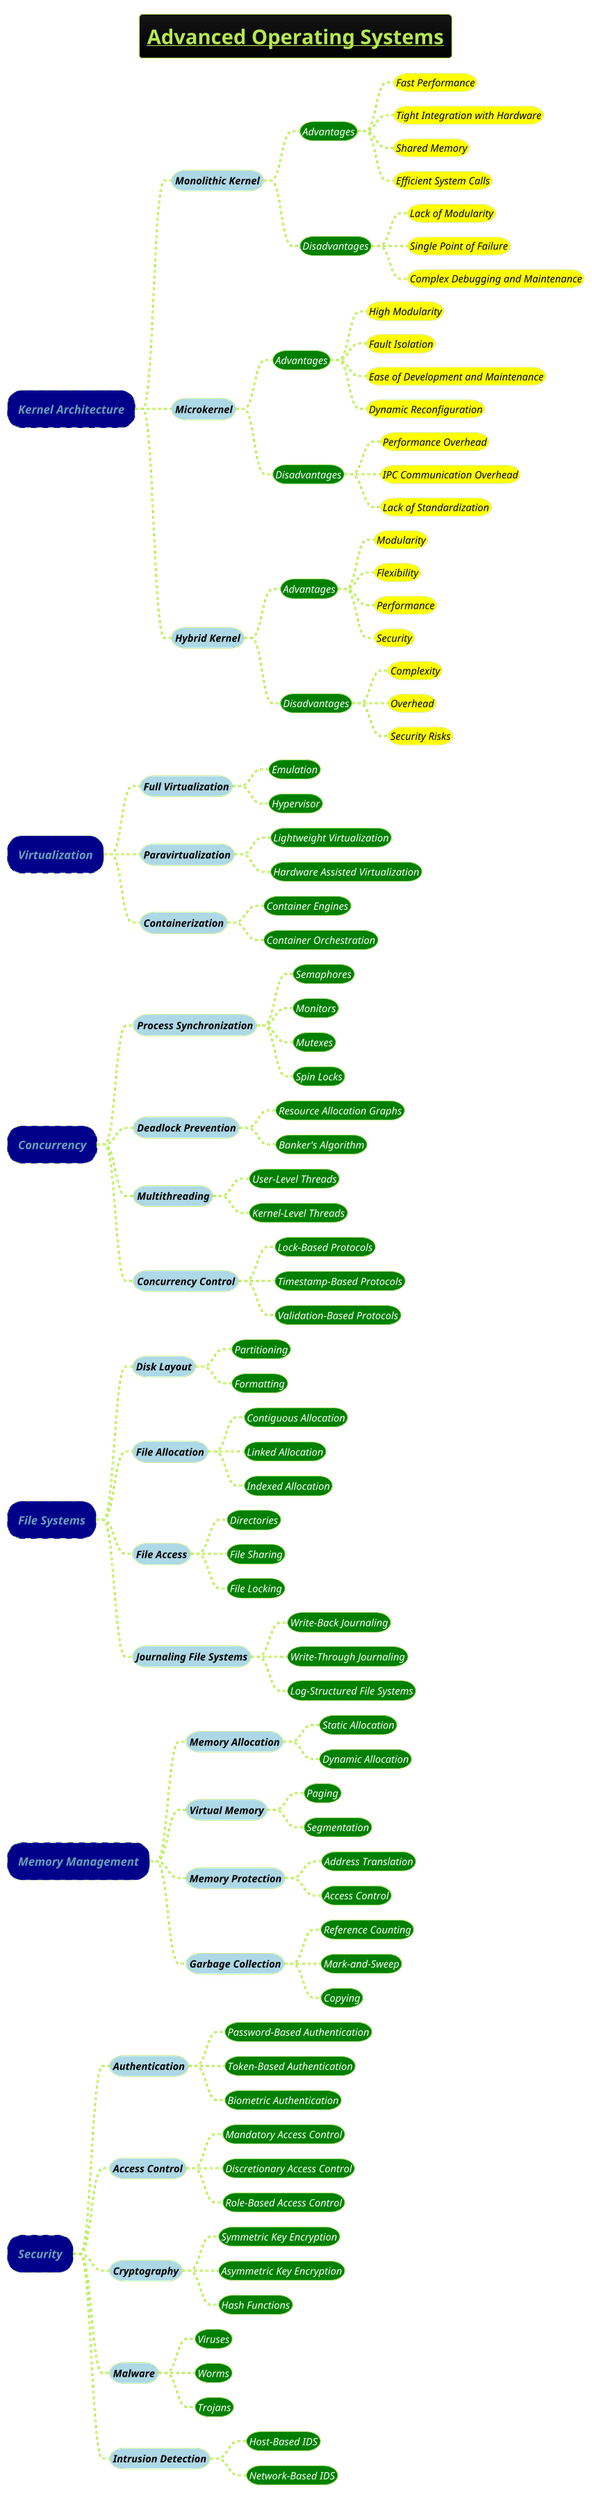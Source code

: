 @startmindmap
<style>
rootNode {
    LineStyle 8.0;3.0
    LineColor red
    BackgroundColor white
    LineThickness 1.0
    RoundCorner 0
    Shadowing 1.0
}
arrow {
    LineStyle 4
    LineThickness 1.0
    LineColor green
}
</style>
!theme hacker

title =__Advanced Operating Systems__

*[#darkblue] <i>Kernel Architecture
**[#lightblue] <color #black><i><size:14>Monolithic Kernel
***[#green] <color #white><i><size:14>Advantages
****[#yellow] <color #black><i><size:14>Fast Performance
****[#yellow] <color #black><i><size:14>Tight Integration with Hardware
****[#yellow] <color #black><i><size:14>Shared Memory
****[#yellow] <color #black><i><size:14>Efficient System Calls
***[#green] <color #white><i><size:14>Disadvantages
****[#yellow] <color #black><i><size:14>Lack of Modularity
****[#yellow] <color #black><i><size:14>Single Point of Failure
****[#yellow] <color #black><i><size:14>Complex Debugging and Maintenance
**[#lightblue] <color #black><i><size:14>Microkernel
***[#green] <color #white><i><size:14>Advantages
****[#yellow] <color #black><i><size:14>High Modularity
****[#yellow] <color #black><i><size:14>Fault Isolation
****[#yellow] <color #black><i><size:14>Ease of Development and Maintenance
****[#yellow] <color #black><i><size:14>Dynamic Reconfiguration
***[#green] <color #white><i><size:14>Disadvantages
****[#yellow] <color #black><i><size:14>Performance Overhead
****[#yellow] <color #black><i><size:14>IPC Communication Overhead
****[#yellow] <color #black><i><size:14>Lack of Standardization
**[#lightblue] <color #black><i><size:14>Hybrid Kernel
***[#green] <color #white><i><size:14>Advantages
****[#yellow] <color #black><i><size:14>Modularity
****[#yellow] <color #black><i><size:14>Flexibility
****[#yellow] <color #black><i><size:14>Performance
****[#yellow] <color #black><i><size:14>Security
***[#green] <color #white><i><size:14>Disadvantages
****[#yellow] <color #black><i><size:14>Complexity
****[#yellow] <color #black><i><size:14>Overhead
****[#yellow] <color #black><i><size:14>Security Risks
*[#darkblue] <i>Virtualization
**[#lightblue] <color #black><i><size:14>Full Virtualization
***[#green] <color #white><i><size:14>Emulation
***[#green] <color #white><i><size:14>Hypervisor
**[#lightblue] <color #black><i><size:14>Paravirtualization
***[#green] <color #white><i><size:14>Lightweight Virtualization
***[#green] <color #white><i><size:14>Hardware Assisted Virtualization
**[#lightblue] <color #black><i><size:14>Containerization
***[#green] <color #white><i><size:14>Container Engines
***[#green] <color #white><i><size:14>Container Orchestration
*[#darkblue] <i>Concurrency
**[#lightblue] <color #black><i><size:14>Process Synchronization
***[#green] <color #white><i><size:14>Semaphores
***[#green] <color #white><i><size:14>Monitors
***[#green] <color #white><i><size:14>Mutexes
***[#green] <color #white><i><size:14>Spin Locks
**[#lightblue] <color #black><i><size:14>Deadlock Prevention
***[#green] <color #white><i><size:14>Resource Allocation Graphs
***[#green] <color #white><i><size:14>Banker's Algorithm
**[#lightblue] <color #black><i><size:14>Multithreading
***[#green] <color #white><i><size:14>User-Level Threads
***[#green] <color #white><i><size:14>Kernel-Level Threads
**[#lightblue] <color #black><i><size:14>Concurrency Control
***[#green] <color #white><i><size:14>Lock-Based Protocols
***[#green] <color #white><i><size:14>Timestamp-Based Protocols
***[#green] <color #white><i><size:14>Validation-Based Protocols
*[#darkblue] <i>File Systems
**[#lightblue] <color #black><i><size:14>Disk Layout
***[#green] <color #white><i><size:14>Partitioning
***[#green] <color #white><i><size:14>Formatting
**[#lightblue] <color #black><i><size:14>File Allocation
***[#green] <color #white><i><size:14>Contiguous Allocation
***[#green] <color #white><i><size:14>Linked Allocation
***[#green] <color #white><i><size:14>Indexed Allocation
**[#lightblue] <color #black><i><size:14>File Access
***[#green] <color #white><i><size:14>Directories
***[#green] <color #white><i><size:14>File Sharing
***[#green] <color #white><i><size:14>File Locking
**[#lightblue] <color #black><i><size:14>Journaling File Systems
***[#green] <color #white><i><size:14>Write-Back Journaling
***[#green] <color #white><i><size:14>Write-Through Journaling
***[#green] <color #white><i><size:14>Log-Structured File Systems
*[#darkblue] <i>Memory Management
**[#lightblue] <color #black><i><size:14>Memory Allocation
***[#green] <color #white><i><size:14>Static Allocation
***[#green] <color #white><i><size:14>Dynamic Allocation
**[#lightblue] <color #black><i><size:14>Virtual Memory
***[#green] <color #white><i><size:14>Paging
***[#green] <color #white><i><size:14>Segmentation
**[#lightblue] <color #black><i><size:14>Memory Protection
***[#green] <color #white><i><size:14>Address Translation
***[#green] <color #white><i><size:14>Access Control
**[#lightblue] <color #black><i><size:14>Garbage Collection
***[#green] <color #white><i><size:14>Reference Counting
***[#green] <color #white><i><size:14>Mark-and-Sweep
***[#green] <color #white><i><size:14>Copying
*[#darkblue] <i>Security
**[#lightblue] <color #black><i><size:14>Authentication
***[#green] <color #white><i><size:14>Password-Based Authentication
***[#green] <color #white><i><size:14>Token-Based Authentication
***[#green] <color #white><i><size:14>Biometric Authentication
**[#lightblue] <color #black><i><size:14>Access Control
***[#green] <color #white><i><size:14>Mandatory Access Control
***[#green] <color #white><i><size:14>Discretionary Access Control
***[#green] <color #white><i><size:14>Role-Based Access Control
**[#lightblue] <color #black><i><size:14>Cryptography
***[#green] <color #white><i><size:14>Symmetric Key Encryption
***[#green] <color #white><i><size:14>Asymmetric Key Encryption
***[#green] <color #white><i><size:14>Hash Functions
**[#lightblue] <color #black><i><size:14>Malware
***[#green] <color #white><i><size:14>Viruses
***[#green] <color #white><i><size:14>Worms
***[#green] <color #white><i><size:14>Trojans
**[#lightblue] <color #black><i><size:14>Intrusion Detection
***[#green] <color #white><i><size:14>Host-Based IDS
***[#green] <color #white><i><size:14>Network-Based IDS
@endmindmap
